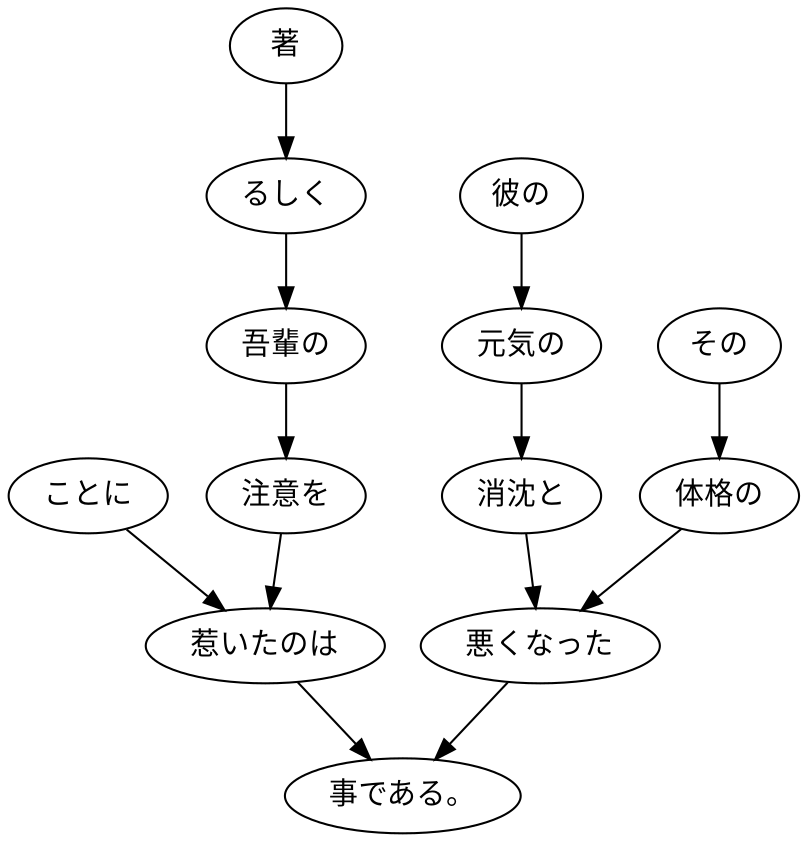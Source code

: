 digraph graph323 {
	node0 [label="ことに"];
	node1 [label="著"];
	node2 [label="るしく"];
	node3 [label="吾輩の"];
	node4 [label="注意を"];
	node5 [label="惹いたのは"];
	node6 [label="彼の"];
	node7 [label="元気の"];
	node8 [label="消沈と"];
	node9 [label="その"];
	node10 [label="体格の"];
	node11 [label="悪くなった"];
	node12 [label="事である。"];
	node0 -> node5;
	node1 -> node2;
	node2 -> node3;
	node3 -> node4;
	node4 -> node5;
	node5 -> node12;
	node6 -> node7;
	node7 -> node8;
	node8 -> node11;
	node9 -> node10;
	node10 -> node11;
	node11 -> node12;
}
